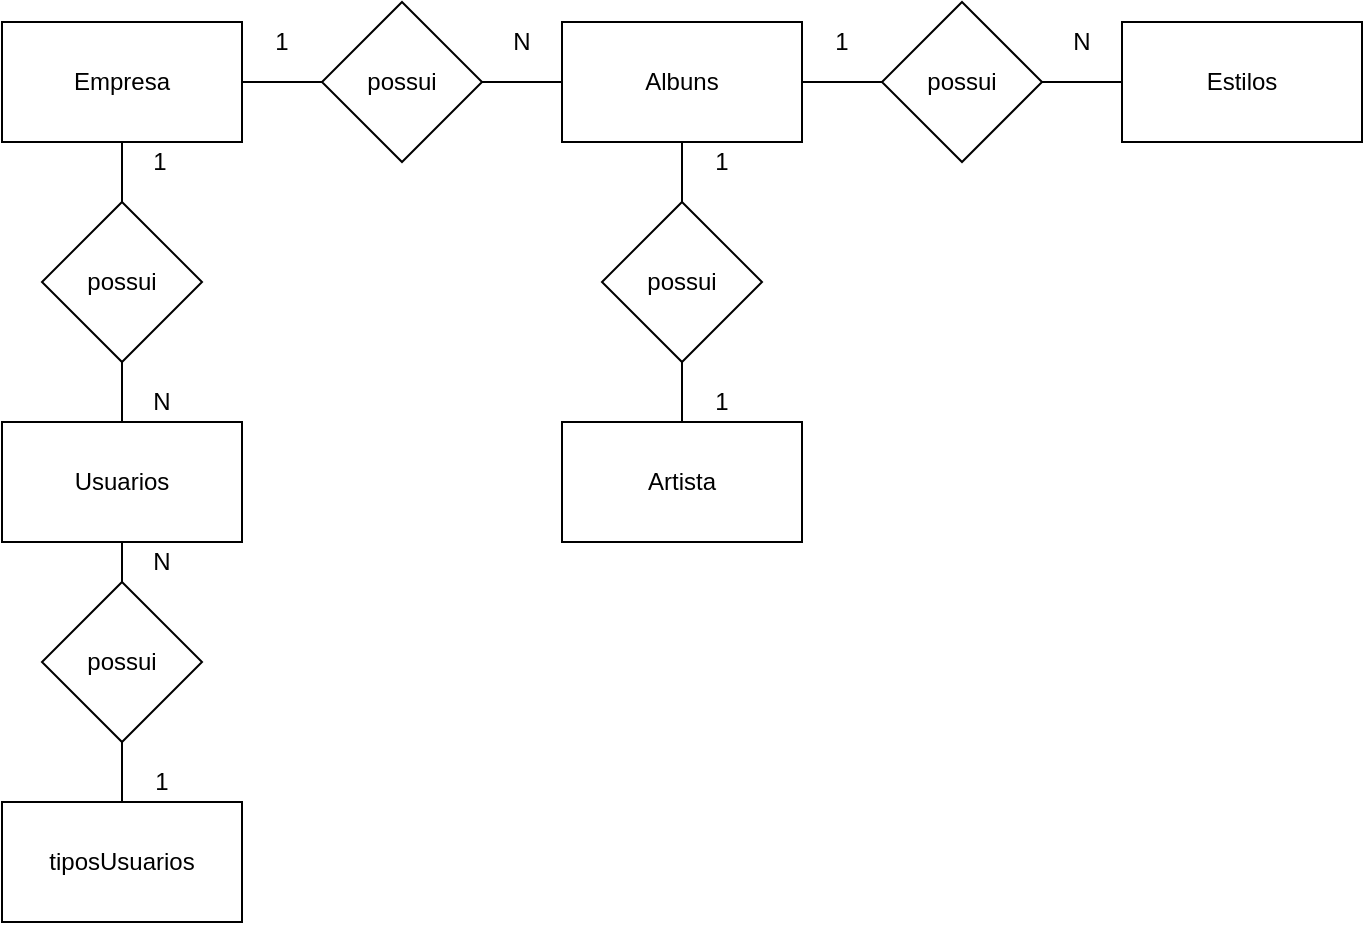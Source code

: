 <mxfile version="14.4.3" type="device" pages="2"><diagram id="8hJjj6ZtO5NucDi0xuge" name="Conceitual"><mxGraphModel dx="1210" dy="564" grid="1" gridSize="10" guides="1" tooltips="1" connect="1" arrows="1" fold="1" page="1" pageScale="1" pageWidth="1169" pageHeight="1654" math="0" shadow="0"><root><mxCell id="0"/><mxCell id="1" parent="0"/><mxCell id="-vEK_0iZoRcrXeJbfaEz-6" value="" style="edgeStyle=orthogonalEdgeStyle;rounded=0;orthogonalLoop=1;jettySize=auto;html=1;endArrow=none;endFill=0;" edge="1" parent="1" source="-vEK_0iZoRcrXeJbfaEz-1" target="-vEK_0iZoRcrXeJbfaEz-2"><mxGeometry relative="1" as="geometry"/></mxCell><mxCell id="-vEK_0iZoRcrXeJbfaEz-16" value="" style="edgeStyle=orthogonalEdgeStyle;rounded=0;orthogonalLoop=1;jettySize=auto;html=1;endArrow=none;endFill=0;" edge="1" parent="1" source="-vEK_0iZoRcrXeJbfaEz-1" target="-vEK_0iZoRcrXeJbfaEz-15"><mxGeometry relative="1" as="geometry"/></mxCell><mxCell id="-vEK_0iZoRcrXeJbfaEz-1" value="Empresa" style="rounded=0;whiteSpace=wrap;html=1;" vertex="1" parent="1"><mxGeometry x="120" y="90" width="120" height="60" as="geometry"/></mxCell><mxCell id="-vEK_0iZoRcrXeJbfaEz-7" value="" style="edgeStyle=orthogonalEdgeStyle;rounded=0;orthogonalLoop=1;jettySize=auto;html=1;endArrow=none;endFill=0;" edge="1" parent="1" source="-vEK_0iZoRcrXeJbfaEz-2" target="-vEK_0iZoRcrXeJbfaEz-3"><mxGeometry relative="1" as="geometry"/></mxCell><mxCell id="-vEK_0iZoRcrXeJbfaEz-2" value="possui" style="rhombus;whiteSpace=wrap;html=1;" vertex="1" parent="1"><mxGeometry x="280" y="80" width="80" height="80" as="geometry"/></mxCell><mxCell id="-vEK_0iZoRcrXeJbfaEz-8" value="" style="edgeStyle=orthogonalEdgeStyle;rounded=0;orthogonalLoop=1;jettySize=auto;html=1;endArrow=none;endFill=0;" edge="1" parent="1" source="-vEK_0iZoRcrXeJbfaEz-3" target="-vEK_0iZoRcrXeJbfaEz-4"><mxGeometry relative="1" as="geometry"/></mxCell><mxCell id="-vEK_0iZoRcrXeJbfaEz-12" value="" style="edgeStyle=orthogonalEdgeStyle;rounded=0;orthogonalLoop=1;jettySize=auto;html=1;endArrow=none;endFill=0;" edge="1" parent="1" source="-vEK_0iZoRcrXeJbfaEz-3" target="-vEK_0iZoRcrXeJbfaEz-10"><mxGeometry relative="1" as="geometry"/></mxCell><mxCell id="-vEK_0iZoRcrXeJbfaEz-3" value="Albuns" style="rounded=0;whiteSpace=wrap;html=1;" vertex="1" parent="1"><mxGeometry x="400" y="90" width="120" height="60" as="geometry"/></mxCell><mxCell id="-vEK_0iZoRcrXeJbfaEz-9" value="" style="edgeStyle=orthogonalEdgeStyle;rounded=0;orthogonalLoop=1;jettySize=auto;html=1;endArrow=none;endFill=0;" edge="1" parent="1" source="-vEK_0iZoRcrXeJbfaEz-4" target="-vEK_0iZoRcrXeJbfaEz-5"><mxGeometry relative="1" as="geometry"/></mxCell><mxCell id="-vEK_0iZoRcrXeJbfaEz-4" value="possui" style="rhombus;whiteSpace=wrap;html=1;" vertex="1" parent="1"><mxGeometry x="560" y="80" width="80" height="80" as="geometry"/></mxCell><mxCell id="-vEK_0iZoRcrXeJbfaEz-5" value="Estilos" style="rounded=0;whiteSpace=wrap;html=1;" vertex="1" parent="1"><mxGeometry x="680" y="90" width="120" height="60" as="geometry"/></mxCell><mxCell id="-vEK_0iZoRcrXeJbfaEz-13" value="" style="edgeStyle=orthogonalEdgeStyle;rounded=0;orthogonalLoop=1;jettySize=auto;html=1;endArrow=none;endFill=0;" edge="1" parent="1" source="-vEK_0iZoRcrXeJbfaEz-10" target="-vEK_0iZoRcrXeJbfaEz-11"><mxGeometry relative="1" as="geometry"/></mxCell><mxCell id="-vEK_0iZoRcrXeJbfaEz-10" value="possui" style="rhombus;whiteSpace=wrap;html=1;" vertex="1" parent="1"><mxGeometry x="420" y="180" width="80" height="80" as="geometry"/></mxCell><mxCell id="-vEK_0iZoRcrXeJbfaEz-11" value="Artista" style="rounded=0;whiteSpace=wrap;html=1;" vertex="1" parent="1"><mxGeometry x="400" y="290" width="120" height="60" as="geometry"/></mxCell><mxCell id="-vEK_0iZoRcrXeJbfaEz-20" value="" style="edgeStyle=orthogonalEdgeStyle;rounded=0;orthogonalLoop=1;jettySize=auto;html=1;endArrow=none;endFill=0;" edge="1" parent="1" source="-vEK_0iZoRcrXeJbfaEz-14" target="-vEK_0iZoRcrXeJbfaEz-19"><mxGeometry relative="1" as="geometry"/></mxCell><mxCell id="-vEK_0iZoRcrXeJbfaEz-14" value="Usuarios" style="rounded=0;whiteSpace=wrap;html=1;" vertex="1" parent="1"><mxGeometry x="120" y="290" width="120" height="60" as="geometry"/></mxCell><mxCell id="-vEK_0iZoRcrXeJbfaEz-17" value="" style="edgeStyle=orthogonalEdgeStyle;rounded=0;orthogonalLoop=1;jettySize=auto;html=1;endArrow=none;endFill=0;" edge="1" parent="1" source="-vEK_0iZoRcrXeJbfaEz-15" target="-vEK_0iZoRcrXeJbfaEz-14"><mxGeometry relative="1" as="geometry"/></mxCell><mxCell id="-vEK_0iZoRcrXeJbfaEz-15" value="possui" style="rhombus;whiteSpace=wrap;html=1;" vertex="1" parent="1"><mxGeometry x="140" y="180" width="80" height="80" as="geometry"/></mxCell><mxCell id="-vEK_0iZoRcrXeJbfaEz-18" value="tiposUsuarios" style="rounded=0;whiteSpace=wrap;html=1;" vertex="1" parent="1"><mxGeometry x="120" y="480" width="120" height="60" as="geometry"/></mxCell><mxCell id="-vEK_0iZoRcrXeJbfaEz-21" value="" style="edgeStyle=orthogonalEdgeStyle;rounded=0;orthogonalLoop=1;jettySize=auto;html=1;endArrow=none;endFill=0;" edge="1" parent="1" source="-vEK_0iZoRcrXeJbfaEz-19" target="-vEK_0iZoRcrXeJbfaEz-18"><mxGeometry relative="1" as="geometry"/></mxCell><mxCell id="-vEK_0iZoRcrXeJbfaEz-19" value="possui" style="rhombus;whiteSpace=wrap;html=1;" vertex="1" parent="1"><mxGeometry x="140" y="370" width="80" height="80" as="geometry"/></mxCell><mxCell id="-vEK_0iZoRcrXeJbfaEz-22" value="1" style="text;html=1;strokeColor=none;fillColor=none;align=center;verticalAlign=middle;whiteSpace=wrap;rounded=0;" vertex="1" parent="1"><mxGeometry x="180" y="460" width="40" height="20" as="geometry"/></mxCell><mxCell id="-vEK_0iZoRcrXeJbfaEz-23" value="N" style="text;html=1;strokeColor=none;fillColor=none;align=center;verticalAlign=middle;whiteSpace=wrap;rounded=0;" vertex="1" parent="1"><mxGeometry x="180" y="350" width="40" height="20" as="geometry"/></mxCell><mxCell id="-vEK_0iZoRcrXeJbfaEz-24" value="1" style="text;html=1;strokeColor=none;fillColor=none;align=center;verticalAlign=middle;whiteSpace=wrap;rounded=0;" vertex="1" parent="1"><mxGeometry x="240" y="90" width="40" height="20" as="geometry"/></mxCell><mxCell id="-vEK_0iZoRcrXeJbfaEz-25" value="N" style="text;html=1;strokeColor=none;fillColor=none;align=center;verticalAlign=middle;whiteSpace=wrap;rounded=0;" vertex="1" parent="1"><mxGeometry x="360" y="90" width="40" height="20" as="geometry"/></mxCell><mxCell id="-vEK_0iZoRcrXeJbfaEz-26" value="1" style="text;html=1;strokeColor=none;fillColor=none;align=center;verticalAlign=middle;whiteSpace=wrap;rounded=0;" vertex="1" parent="1"><mxGeometry x="520" y="90" width="40" height="20" as="geometry"/></mxCell><mxCell id="-vEK_0iZoRcrXeJbfaEz-27" value="N" style="text;html=1;strokeColor=none;fillColor=none;align=center;verticalAlign=middle;whiteSpace=wrap;rounded=0;" vertex="1" parent="1"><mxGeometry x="640" y="90" width="40" height="20" as="geometry"/></mxCell><mxCell id="-vEK_0iZoRcrXeJbfaEz-28" value="1" style="text;html=1;strokeColor=none;fillColor=none;align=center;verticalAlign=middle;whiteSpace=wrap;rounded=0;" vertex="1" parent="1"><mxGeometry x="460" y="150" width="40" height="20" as="geometry"/></mxCell><mxCell id="-vEK_0iZoRcrXeJbfaEz-29" value="1" style="text;html=1;strokeColor=none;fillColor=none;align=center;verticalAlign=middle;whiteSpace=wrap;rounded=0;" vertex="1" parent="1"><mxGeometry x="460" y="270" width="40" height="20" as="geometry"/></mxCell><mxCell id="-vEK_0iZoRcrXeJbfaEz-30" value="1" style="text;html=1;strokeColor=none;fillColor=none;align=center;verticalAlign=middle;whiteSpace=wrap;rounded=0;" vertex="1" parent="1"><mxGeometry x="179" y="150" width="40" height="20" as="geometry"/></mxCell><mxCell id="-vEK_0iZoRcrXeJbfaEz-31" value="N" style="text;html=1;strokeColor=none;fillColor=none;align=center;verticalAlign=middle;whiteSpace=wrap;rounded=0;" vertex="1" parent="1"><mxGeometry x="180" y="270" width="40" height="20" as="geometry"/></mxCell></root></mxGraphModel></diagram><diagram id="4Q4x3LQm4UfWHRjVmChp" name="Lógico"><mxGraphModel dx="1210" dy="2218" grid="1" gridSize="10" guides="1" tooltips="1" connect="1" arrows="1" fold="1" page="1" pageScale="1" pageWidth="1169" pageHeight="1654" math="0" shadow="0"><root><mxCell id="qUQJDPW8M6EhLDwmY9Qt-0"/><mxCell id="qUQJDPW8M6EhLDwmY9Qt-1" parent="qUQJDPW8M6EhLDwmY9Qt-0"/><mxCell id="4Dp92zsHESN7cCGKbLNe-0" value="empresa" style="shape=table;startSize=30;container=1;collapsible=1;childLayout=tableLayout;fixedRows=1;rowLines=0;fontStyle=1;align=center;resizeLast=1;" vertex="1" parent="qUQJDPW8M6EhLDwmY9Qt-1"><mxGeometry x="80" y="10" width="180" height="100" as="geometry"/></mxCell><mxCell id="4Dp92zsHESN7cCGKbLNe-1" value="" style="shape=partialRectangle;collapsible=0;dropTarget=0;pointerEvents=0;fillColor=none;top=0;left=0;bottom=1;right=0;points=[[0,0.5],[1,0.5]];portConstraint=eastwest;" vertex="1" parent="4Dp92zsHESN7cCGKbLNe-0"><mxGeometry y="30" width="180" height="30" as="geometry"/></mxCell><mxCell id="4Dp92zsHESN7cCGKbLNe-2" value="PK" style="shape=partialRectangle;connectable=0;fillColor=none;top=0;left=0;bottom=0;right=0;fontStyle=1;overflow=hidden;" vertex="1" parent="4Dp92zsHESN7cCGKbLNe-1"><mxGeometry width="30" height="30" as="geometry"/></mxCell><mxCell id="4Dp92zsHESN7cCGKbLNe-3" value="idEmpresa" style="shape=partialRectangle;connectable=0;fillColor=none;top=0;left=0;bottom=0;right=0;align=left;spacingLeft=6;fontStyle=5;overflow=hidden;" vertex="1" parent="4Dp92zsHESN7cCGKbLNe-1"><mxGeometry x="30" width="150" height="30" as="geometry"/></mxCell><mxCell id="4Dp92zsHESN7cCGKbLNe-4" value="" style="shape=partialRectangle;collapsible=0;dropTarget=0;pointerEvents=0;fillColor=none;top=0;left=0;bottom=0;right=0;points=[[0,0.5],[1,0.5]];portConstraint=eastwest;" vertex="1" parent="4Dp92zsHESN7cCGKbLNe-0"><mxGeometry y="60" width="180" height="30" as="geometry"/></mxCell><mxCell id="4Dp92zsHESN7cCGKbLNe-5" value="" style="shape=partialRectangle;connectable=0;fillColor=none;top=0;left=0;bottom=0;right=0;editable=1;overflow=hidden;" vertex="1" parent="4Dp92zsHESN7cCGKbLNe-4"><mxGeometry width="30" height="30" as="geometry"/></mxCell><mxCell id="4Dp92zsHESN7cCGKbLNe-6" value="Nome" style="shape=partialRectangle;connectable=0;fillColor=none;top=0;left=0;bottom=0;right=0;align=left;spacingLeft=6;overflow=hidden;" vertex="1" parent="4Dp92zsHESN7cCGKbLNe-4"><mxGeometry x="30" width="150" height="30" as="geometry"/></mxCell><mxCell id="4Dp92zsHESN7cCGKbLNe-13" value="usuarios" style="shape=table;startSize=30;container=1;collapsible=1;childLayout=tableLayout;fixedRows=1;rowLines=0;fontStyle=1;align=center;resizeLast=1;" vertex="1" parent="qUQJDPW8M6EhLDwmY9Qt-1"><mxGeometry x="320" y="170" width="180" height="220" as="geometry"/></mxCell><mxCell id="4Dp92zsHESN7cCGKbLNe-14" value="" style="shape=partialRectangle;collapsible=0;dropTarget=0;pointerEvents=0;fillColor=none;top=0;left=0;bottom=0;right=0;points=[[0,0.5],[1,0.5]];portConstraint=eastwest;" vertex="1" parent="4Dp92zsHESN7cCGKbLNe-13"><mxGeometry y="30" width="180" height="30" as="geometry"/></mxCell><mxCell id="4Dp92zsHESN7cCGKbLNe-15" value="PK" style="shape=partialRectangle;connectable=0;fillColor=none;top=0;left=0;bottom=0;right=0;fontStyle=1;overflow=hidden;" vertex="1" parent="4Dp92zsHESN7cCGKbLNe-14"><mxGeometry width="60" height="30" as="geometry"/></mxCell><mxCell id="4Dp92zsHESN7cCGKbLNe-16" value="idUsuarios" style="shape=partialRectangle;connectable=0;fillColor=none;top=0;left=0;bottom=0;right=0;align=left;spacingLeft=6;fontStyle=5;overflow=hidden;" vertex="1" parent="4Dp92zsHESN7cCGKbLNe-14"><mxGeometry x="60" width="120" height="30" as="geometry"/></mxCell><mxCell id="SlCjZXPs1dcwqo569BFv-0" value="" style="shape=partialRectangle;collapsible=0;dropTarget=0;pointerEvents=0;fillColor=none;top=0;left=0;bottom=0;right=0;points=[[0,0.5],[1,0.5]];portConstraint=eastwest;" vertex="1" parent="4Dp92zsHESN7cCGKbLNe-13"><mxGeometry y="60" width="180" height="30" as="geometry"/></mxCell><mxCell id="SlCjZXPs1dcwqo569BFv-1" value="FK" style="shape=partialRectangle;connectable=0;fillColor=none;top=0;left=0;bottom=0;right=0;fontStyle=1;overflow=hidden;" vertex="1" parent="SlCjZXPs1dcwqo569BFv-0"><mxGeometry width="60" height="30" as="geometry"/></mxCell><mxCell id="SlCjZXPs1dcwqo569BFv-2" value="idEmpresa" style="shape=partialRectangle;connectable=0;fillColor=none;top=0;left=0;bottom=0;right=0;align=left;spacingLeft=6;fontStyle=5;overflow=hidden;" vertex="1" parent="SlCjZXPs1dcwqo569BFv-0"><mxGeometry x="60" width="120" height="30" as="geometry"/></mxCell><mxCell id="4Dp92zsHESN7cCGKbLNe-17" value="" style="shape=partialRectangle;collapsible=0;dropTarget=0;pointerEvents=0;fillColor=none;top=0;left=0;bottom=1;right=0;points=[[0,0.5],[1,0.5]];portConstraint=eastwest;" vertex="1" parent="4Dp92zsHESN7cCGKbLNe-13"><mxGeometry y="90" width="180" height="30" as="geometry"/></mxCell><mxCell id="4Dp92zsHESN7cCGKbLNe-18" value="FK" style="shape=partialRectangle;connectable=0;fillColor=none;top=0;left=0;bottom=0;right=0;fontStyle=1;overflow=hidden;" vertex="1" parent="4Dp92zsHESN7cCGKbLNe-17"><mxGeometry width="60" height="30" as="geometry"/></mxCell><mxCell id="4Dp92zsHESN7cCGKbLNe-19" value="idTipoUsuario" style="shape=partialRectangle;connectable=0;fillColor=none;top=0;left=0;bottom=0;right=0;align=left;spacingLeft=6;fontStyle=5;overflow=hidden;" vertex="1" parent="4Dp92zsHESN7cCGKbLNe-17"><mxGeometry x="60" width="120" height="30" as="geometry"/></mxCell><mxCell id="4Dp92zsHESN7cCGKbLNe-20" value="" style="shape=partialRectangle;collapsible=0;dropTarget=0;pointerEvents=0;fillColor=none;top=0;left=0;bottom=0;right=0;points=[[0,0.5],[1,0.5]];portConstraint=eastwest;" vertex="1" parent="4Dp92zsHESN7cCGKbLNe-13"><mxGeometry y="120" width="180" height="30" as="geometry"/></mxCell><mxCell id="4Dp92zsHESN7cCGKbLNe-21" value="" style="shape=partialRectangle;connectable=0;fillColor=none;top=0;left=0;bottom=0;right=0;editable=1;overflow=hidden;" vertex="1" parent="4Dp92zsHESN7cCGKbLNe-20"><mxGeometry width="60" height="30" as="geometry"/></mxCell><mxCell id="4Dp92zsHESN7cCGKbLNe-22" value="nome" style="shape=partialRectangle;connectable=0;fillColor=none;top=0;left=0;bottom=0;right=0;align=left;spacingLeft=6;overflow=hidden;" vertex="1" parent="4Dp92zsHESN7cCGKbLNe-20"><mxGeometry x="60" width="120" height="30" as="geometry"/></mxCell><mxCell id="4Dp92zsHESN7cCGKbLNe-23" value="" style="shape=partialRectangle;collapsible=0;dropTarget=0;pointerEvents=0;fillColor=none;top=0;left=0;bottom=0;right=0;points=[[0,0.5],[1,0.5]];portConstraint=eastwest;" vertex="1" parent="4Dp92zsHESN7cCGKbLNe-13"><mxGeometry y="150" width="180" height="30" as="geometry"/></mxCell><mxCell id="4Dp92zsHESN7cCGKbLNe-24" value="" style="shape=partialRectangle;connectable=0;fillColor=none;top=0;left=0;bottom=0;right=0;editable=1;overflow=hidden;" vertex="1" parent="4Dp92zsHESN7cCGKbLNe-23"><mxGeometry width="60" height="30" as="geometry"/></mxCell><mxCell id="4Dp92zsHESN7cCGKbLNe-25" value="email" style="shape=partialRectangle;connectable=0;fillColor=none;top=0;left=0;bottom=0;right=0;align=left;spacingLeft=6;overflow=hidden;" vertex="1" parent="4Dp92zsHESN7cCGKbLNe-23"><mxGeometry x="60" width="120" height="30" as="geometry"/></mxCell><mxCell id="DfhZ92NeaDq-s-6KbFCs-0" value="" style="shape=partialRectangle;collapsible=0;dropTarget=0;pointerEvents=0;fillColor=none;top=0;left=0;bottom=0;right=0;points=[[0,0.5],[1,0.5]];portConstraint=eastwest;" vertex="1" parent="4Dp92zsHESN7cCGKbLNe-13"><mxGeometry y="180" width="180" height="30" as="geometry"/></mxCell><mxCell id="DfhZ92NeaDq-s-6KbFCs-1" value="" style="shape=partialRectangle;connectable=0;fillColor=none;top=0;left=0;bottom=0;right=0;editable=1;overflow=hidden;" vertex="1" parent="DfhZ92NeaDq-s-6KbFCs-0"><mxGeometry width="60" height="30" as="geometry"/></mxCell><mxCell id="DfhZ92NeaDq-s-6KbFCs-2" value="senha" style="shape=partialRectangle;connectable=0;fillColor=none;top=0;left=0;bottom=0;right=0;align=left;spacingLeft=6;overflow=hidden;" vertex="1" parent="DfhZ92NeaDq-s-6KbFCs-0"><mxGeometry x="60" width="120" height="30" as="geometry"/></mxCell><mxCell id="VBINjLtC0qLdAViqT85A-0" value="tiposUsuarios" style="shape=table;startSize=30;container=1;collapsible=1;childLayout=tableLayout;fixedRows=1;rowLines=0;fontStyle=1;align=center;resizeLast=1;" vertex="1" parent="qUQJDPW8M6EhLDwmY9Qt-1"><mxGeometry x="80" y="230" width="180" height="100" as="geometry"/></mxCell><mxCell id="VBINjLtC0qLdAViqT85A-1" value="" style="shape=partialRectangle;collapsible=0;dropTarget=0;pointerEvents=0;fillColor=none;top=0;left=0;bottom=1;right=0;points=[[0,0.5],[1,0.5]];portConstraint=eastwest;" vertex="1" parent="VBINjLtC0qLdAViqT85A-0"><mxGeometry y="30" width="180" height="30" as="geometry"/></mxCell><mxCell id="VBINjLtC0qLdAViqT85A-2" value="PK" style="shape=partialRectangle;connectable=0;fillColor=none;top=0;left=0;bottom=0;right=0;fontStyle=1;overflow=hidden;" vertex="1" parent="VBINjLtC0qLdAViqT85A-1"><mxGeometry width="30" height="30" as="geometry"/></mxCell><mxCell id="VBINjLtC0qLdAViqT85A-3" value="idTipoUsuario" style="shape=partialRectangle;connectable=0;fillColor=none;top=0;left=0;bottom=0;right=0;align=left;spacingLeft=6;fontStyle=5;overflow=hidden;" vertex="1" parent="VBINjLtC0qLdAViqT85A-1"><mxGeometry x="30" width="150" height="30" as="geometry"/></mxCell><mxCell id="VBINjLtC0qLdAViqT85A-4" value="" style="shape=partialRectangle;collapsible=0;dropTarget=0;pointerEvents=0;fillColor=none;top=0;left=0;bottom=0;right=0;points=[[0,0.5],[1,0.5]];portConstraint=eastwest;" vertex="1" parent="VBINjLtC0qLdAViqT85A-0"><mxGeometry y="60" width="180" height="30" as="geometry"/></mxCell><mxCell id="VBINjLtC0qLdAViqT85A-5" value="" style="shape=partialRectangle;connectable=0;fillColor=none;top=0;left=0;bottom=0;right=0;editable=1;overflow=hidden;" vertex="1" parent="VBINjLtC0qLdAViqT85A-4"><mxGeometry width="30" height="30" as="geometry"/></mxCell><mxCell id="VBINjLtC0qLdAViqT85A-6" value="tipoUsuario" style="shape=partialRectangle;connectable=0;fillColor=none;top=0;left=0;bottom=0;right=0;align=left;spacingLeft=6;overflow=hidden;" vertex="1" parent="VBINjLtC0qLdAViqT85A-4"><mxGeometry x="30" width="150" height="30" as="geometry"/></mxCell><mxCell id="SlCjZXPs1dcwqo569BFv-3" value="" style="edgeStyle=entityRelationEdgeStyle;fontSize=12;html=1;endArrow=ERoneToMany;exitX=1;exitY=0.5;exitDx=0;exitDy=0;entryX=0;entryY=0.5;entryDx=0;entryDy=0;" edge="1" parent="qUQJDPW8M6EhLDwmY9Qt-1" source="4Dp92zsHESN7cCGKbLNe-1" target="SlCjZXPs1dcwqo569BFv-0"><mxGeometry width="100" height="100" relative="1" as="geometry"><mxPoint x="300" y="80" as="sourcePoint"/><mxPoint x="320" y="130" as="targetPoint"/></mxGeometry></mxCell><mxCell id="956JJKDAL5gu_3sF7N75-0" value="" style="edgeStyle=entityRelationEdgeStyle;fontSize=12;html=1;endArrow=ERoneToMany;exitX=1;exitY=0.5;exitDx=0;exitDy=0;entryX=0;entryY=0.5;entryDx=0;entryDy=0;" edge="1" parent="qUQJDPW8M6EhLDwmY9Qt-1" source="VBINjLtC0qLdAViqT85A-1" target="4Dp92zsHESN7cCGKbLNe-17"><mxGeometry width="100" height="100" relative="1" as="geometry"><mxPoint x="280" y="380" as="sourcePoint"/><mxPoint x="380" y="280" as="targetPoint"/></mxGeometry></mxCell><mxCell id="IQVQlgl_sGSBtz489XH3-0" value="albuns" style="shape=table;startSize=30;container=1;collapsible=1;childLayout=tableLayout;fixedRows=1;rowLines=0;fontStyle=1;align=center;resizeLast=1;" vertex="1" parent="qUQJDPW8M6EhLDwmY9Qt-1"><mxGeometry x="320" y="-155" width="180" height="280" as="geometry"/></mxCell><mxCell id="IQVQlgl_sGSBtz489XH3-1" value="" style="shape=partialRectangle;collapsible=0;dropTarget=0;pointerEvents=0;fillColor=none;top=0;left=0;bottom=0;right=0;points=[[0,0.5],[1,0.5]];portConstraint=eastwest;" vertex="1" parent="IQVQlgl_sGSBtz489XH3-0"><mxGeometry y="30" width="180" height="30" as="geometry"/></mxCell><mxCell id="IQVQlgl_sGSBtz489XH3-2" value="PK" style="shape=partialRectangle;connectable=0;fillColor=none;top=0;left=0;bottom=0;right=0;fontStyle=1;overflow=hidden;" vertex="1" parent="IQVQlgl_sGSBtz489XH3-1"><mxGeometry width="60" height="30" as="geometry"/></mxCell><mxCell id="IQVQlgl_sGSBtz489XH3-3" value="idAlbuns" style="shape=partialRectangle;connectable=0;fillColor=none;top=0;left=0;bottom=0;right=0;align=left;spacingLeft=6;fontStyle=5;overflow=hidden;" vertex="1" parent="IQVQlgl_sGSBtz489XH3-1"><mxGeometry x="60" width="120" height="30" as="geometry"/></mxCell><mxCell id="A45Iv71FlGISa2GyG9Fz-0" value="" style="shape=partialRectangle;collapsible=0;dropTarget=0;pointerEvents=0;fillColor=none;top=0;left=0;bottom=0;right=0;points=[[0,0.5],[1,0.5]];portConstraint=eastwest;" vertex="1" parent="IQVQlgl_sGSBtz489XH3-0"><mxGeometry y="60" width="180" height="30" as="geometry"/></mxCell><mxCell id="A45Iv71FlGISa2GyG9Fz-1" value="FK" style="shape=partialRectangle;connectable=0;fillColor=none;top=0;left=0;bottom=0;right=0;fontStyle=1;overflow=hidden;" vertex="1" parent="A45Iv71FlGISa2GyG9Fz-0"><mxGeometry width="60" height="30" as="geometry"/></mxCell><mxCell id="A45Iv71FlGISa2GyG9Fz-2" value="idEmpresa" style="shape=partialRectangle;connectable=0;fillColor=none;top=0;left=0;bottom=0;right=0;align=left;spacingLeft=6;fontStyle=5;overflow=hidden;" vertex="1" parent="A45Iv71FlGISa2GyG9Fz-0"><mxGeometry x="60" width="120" height="30" as="geometry"/></mxCell><mxCell id="IQVQlgl_sGSBtz489XH3-4" value="" style="shape=partialRectangle;collapsible=0;dropTarget=0;pointerEvents=0;fillColor=none;top=0;left=0;bottom=0;right=0;points=[[0,0.5],[1,0.5]];portConstraint=eastwest;" vertex="1" parent="IQVQlgl_sGSBtz489XH3-0"><mxGeometry y="90" width="180" height="30" as="geometry"/></mxCell><mxCell id="IQVQlgl_sGSBtz489XH3-5" value="FK" style="shape=partialRectangle;connectable=0;fillColor=none;top=0;left=0;bottom=0;right=0;fontStyle=1;overflow=hidden;" vertex="1" parent="IQVQlgl_sGSBtz489XH3-4"><mxGeometry width="60" height="30" as="geometry"/></mxCell><mxCell id="IQVQlgl_sGSBtz489XH3-6" value="idArtista" style="shape=partialRectangle;connectable=0;fillColor=none;top=0;left=0;bottom=0;right=0;align=left;spacingLeft=6;fontStyle=5;overflow=hidden;" vertex="1" parent="IQVQlgl_sGSBtz489XH3-4"><mxGeometry x="60" width="120" height="30" as="geometry"/></mxCell><mxCell id="IQVQlgl_sGSBtz489XH3-7" value="" style="shape=partialRectangle;collapsible=0;dropTarget=0;pointerEvents=0;fillColor=none;top=0;left=0;bottom=1;right=0;points=[[0,0.5],[1,0.5]];portConstraint=eastwest;" vertex="1" parent="IQVQlgl_sGSBtz489XH3-0"><mxGeometry y="120" width="180" height="30" as="geometry"/></mxCell><mxCell id="IQVQlgl_sGSBtz489XH3-8" value="FK" style="shape=partialRectangle;connectable=0;fillColor=none;top=0;left=0;bottom=0;right=0;fontStyle=1;overflow=hidden;" vertex="1" parent="IQVQlgl_sGSBtz489XH3-7"><mxGeometry width="60" height="30" as="geometry"/></mxCell><mxCell id="IQVQlgl_sGSBtz489XH3-9" value="idEstilos" style="shape=partialRectangle;connectable=0;fillColor=none;top=0;left=0;bottom=0;right=0;align=left;spacingLeft=6;fontStyle=5;overflow=hidden;" vertex="1" parent="IQVQlgl_sGSBtz489XH3-7"><mxGeometry x="60" width="120" height="30" as="geometry"/></mxCell><mxCell id="IQVQlgl_sGSBtz489XH3-10" value="" style="shape=partialRectangle;collapsible=0;dropTarget=0;pointerEvents=0;fillColor=none;top=0;left=0;bottom=0;right=0;points=[[0,0.5],[1,0.5]];portConstraint=eastwest;" vertex="1" parent="IQVQlgl_sGSBtz489XH3-0"><mxGeometry y="150" width="180" height="30" as="geometry"/></mxCell><mxCell id="IQVQlgl_sGSBtz489XH3-11" value="" style="shape=partialRectangle;connectable=0;fillColor=none;top=0;left=0;bottom=0;right=0;editable=1;overflow=hidden;" vertex="1" parent="IQVQlgl_sGSBtz489XH3-10"><mxGeometry width="60" height="30" as="geometry"/></mxCell><mxCell id="IQVQlgl_sGSBtz489XH3-12" value="titulo" style="shape=partialRectangle;connectable=0;fillColor=none;top=0;left=0;bottom=0;right=0;align=left;spacingLeft=6;overflow=hidden;" vertex="1" parent="IQVQlgl_sGSBtz489XH3-10"><mxGeometry x="60" width="120" height="30" as="geometry"/></mxCell><mxCell id="IQVQlgl_sGSBtz489XH3-13" value="" style="shape=partialRectangle;collapsible=0;dropTarget=0;pointerEvents=0;fillColor=none;top=0;left=0;bottom=0;right=0;points=[[0,0.5],[1,0.5]];portConstraint=eastwest;" vertex="1" parent="IQVQlgl_sGSBtz489XH3-0"><mxGeometry y="180" width="180" height="30" as="geometry"/></mxCell><mxCell id="IQVQlgl_sGSBtz489XH3-14" value="" style="shape=partialRectangle;connectable=0;fillColor=none;top=0;left=0;bottom=0;right=0;editable=1;overflow=hidden;" vertex="1" parent="IQVQlgl_sGSBtz489XH3-13"><mxGeometry width="60" height="30" as="geometry"/></mxCell><mxCell id="IQVQlgl_sGSBtz489XH3-15" value="datalancamento" style="shape=partialRectangle;connectable=0;fillColor=none;top=0;left=0;bottom=0;right=0;align=left;spacingLeft=6;overflow=hidden;" vertex="1" parent="IQVQlgl_sGSBtz489XH3-13"><mxGeometry x="60" width="120" height="30" as="geometry"/></mxCell><mxCell id="IQVQlgl_sGSBtz489XH3-16" value="" style="shape=partialRectangle;collapsible=0;dropTarget=0;pointerEvents=0;fillColor=none;top=0;left=0;bottom=0;right=0;points=[[0,0.5],[1,0.5]];portConstraint=eastwest;" vertex="1" parent="IQVQlgl_sGSBtz489XH3-0"><mxGeometry y="210" width="180" height="30" as="geometry"/></mxCell><mxCell id="IQVQlgl_sGSBtz489XH3-17" value="" style="shape=partialRectangle;connectable=0;fillColor=none;top=0;left=0;bottom=0;right=0;editable=1;overflow=hidden;" vertex="1" parent="IQVQlgl_sGSBtz489XH3-16"><mxGeometry width="60" height="30" as="geometry"/></mxCell><mxCell id="IQVQlgl_sGSBtz489XH3-18" value="tempo" style="shape=partialRectangle;connectable=0;fillColor=none;top=0;left=0;bottom=0;right=0;align=left;spacingLeft=6;overflow=hidden;" vertex="1" parent="IQVQlgl_sGSBtz489XH3-16"><mxGeometry x="60" width="120" height="30" as="geometry"/></mxCell><mxCell id="HI-GfEOF93sA9k5JclGZ-0" value="" style="shape=partialRectangle;collapsible=0;dropTarget=0;pointerEvents=0;fillColor=none;top=0;left=0;bottom=0;right=0;points=[[0,0.5],[1,0.5]];portConstraint=eastwest;" vertex="1" parent="IQVQlgl_sGSBtz489XH3-0"><mxGeometry y="240" width="180" height="30" as="geometry"/></mxCell><mxCell id="HI-GfEOF93sA9k5JclGZ-1" value="" style="shape=partialRectangle;connectable=0;fillColor=none;top=0;left=0;bottom=0;right=0;editable=1;overflow=hidden;" vertex="1" parent="HI-GfEOF93sA9k5JclGZ-0"><mxGeometry width="60" height="30" as="geometry"/></mxCell><mxCell id="HI-GfEOF93sA9k5JclGZ-2" value="visualizacao" style="shape=partialRectangle;connectable=0;fillColor=none;top=0;left=0;bottom=0;right=0;align=left;spacingLeft=6;overflow=hidden;" vertex="1" parent="HI-GfEOF93sA9k5JclGZ-0"><mxGeometry x="60" width="120" height="30" as="geometry"/></mxCell><mxCell id="LRApjsjc6QWP9lvrExN3-0" value="" style="edgeStyle=entityRelationEdgeStyle;fontSize=12;html=1;endArrow=ERoneToMany;exitX=1;exitY=0.5;exitDx=0;exitDy=0;entryX=0;entryY=0.5;entryDx=0;entryDy=0;" edge="1" parent="qUQJDPW8M6EhLDwmY9Qt-1" source="4Dp92zsHESN7cCGKbLNe-1" target="IQVQlgl_sGSBtz489XH3-4"><mxGeometry width="100" height="100" relative="1" as="geometry"><mxPoint x="190" y="-30" as="sourcePoint"/><mxPoint x="290" y="-130" as="targetPoint"/></mxGeometry></mxCell><mxCell id="A45Iv71FlGISa2GyG9Fz-3" value="artistas" style="shape=table;startSize=30;container=1;collapsible=1;childLayout=tableLayout;fixedRows=1;rowLines=0;fontStyle=1;align=center;resizeLast=1;" vertex="1" parent="qUQJDPW8M6EhLDwmY9Qt-1"><mxGeometry x="585" y="-120" width="180" height="100" as="geometry"/></mxCell><mxCell id="A45Iv71FlGISa2GyG9Fz-4" value="" style="shape=partialRectangle;collapsible=0;dropTarget=0;pointerEvents=0;fillColor=none;top=0;left=0;bottom=1;right=0;points=[[0,0.5],[1,0.5]];portConstraint=eastwest;" vertex="1" parent="A45Iv71FlGISa2GyG9Fz-3"><mxGeometry y="30" width="180" height="30" as="geometry"/></mxCell><mxCell id="A45Iv71FlGISa2GyG9Fz-5" value="PK" style="shape=partialRectangle;connectable=0;fillColor=none;top=0;left=0;bottom=0;right=0;fontStyle=1;overflow=hidden;" vertex="1" parent="A45Iv71FlGISa2GyG9Fz-4"><mxGeometry width="30" height="30" as="geometry"/></mxCell><mxCell id="A45Iv71FlGISa2GyG9Fz-6" value="idArtista" style="shape=partialRectangle;connectable=0;fillColor=none;top=0;left=0;bottom=0;right=0;align=left;spacingLeft=6;fontStyle=5;overflow=hidden;" vertex="1" parent="A45Iv71FlGISa2GyG9Fz-4"><mxGeometry x="30" width="150" height="30" as="geometry"/></mxCell><mxCell id="A45Iv71FlGISa2GyG9Fz-7" value="" style="shape=partialRectangle;collapsible=0;dropTarget=0;pointerEvents=0;fillColor=none;top=0;left=0;bottom=0;right=0;points=[[0,0.5],[1,0.5]];portConstraint=eastwest;" vertex="1" parent="A45Iv71FlGISa2GyG9Fz-3"><mxGeometry y="60" width="180" height="30" as="geometry"/></mxCell><mxCell id="A45Iv71FlGISa2GyG9Fz-8" value="" style="shape=partialRectangle;connectable=0;fillColor=none;top=0;left=0;bottom=0;right=0;editable=1;overflow=hidden;" vertex="1" parent="A45Iv71FlGISa2GyG9Fz-7"><mxGeometry width="30" height="30" as="geometry"/></mxCell><mxCell id="A45Iv71FlGISa2GyG9Fz-9" value="nomeArtista" style="shape=partialRectangle;connectable=0;fillColor=none;top=0;left=0;bottom=0;right=0;align=left;spacingLeft=6;overflow=hidden;" vertex="1" parent="A45Iv71FlGISa2GyG9Fz-7"><mxGeometry x="30" width="150" height="30" as="geometry"/></mxCell><mxCell id="A45Iv71FlGISa2GyG9Fz-10" value="estilos" style="shape=table;startSize=30;container=1;collapsible=1;childLayout=tableLayout;fixedRows=1;rowLines=0;fontStyle=1;align=center;resizeLast=1;" vertex="1" parent="qUQJDPW8M6EhLDwmY9Qt-1"><mxGeometry x="585" y="10" width="180" height="100" as="geometry"/></mxCell><mxCell id="A45Iv71FlGISa2GyG9Fz-11" value="" style="shape=partialRectangle;collapsible=0;dropTarget=0;pointerEvents=0;fillColor=none;top=0;left=0;bottom=1;right=0;points=[[0,0.5],[1,0.5]];portConstraint=eastwest;" vertex="1" parent="A45Iv71FlGISa2GyG9Fz-10"><mxGeometry y="30" width="180" height="30" as="geometry"/></mxCell><mxCell id="A45Iv71FlGISa2GyG9Fz-12" value="PK" style="shape=partialRectangle;connectable=0;fillColor=none;top=0;left=0;bottom=0;right=0;fontStyle=1;overflow=hidden;" vertex="1" parent="A45Iv71FlGISa2GyG9Fz-11"><mxGeometry width="30" height="30" as="geometry"/></mxCell><mxCell id="A45Iv71FlGISa2GyG9Fz-13" value="idEstilos" style="shape=partialRectangle;connectable=0;fillColor=none;top=0;left=0;bottom=0;right=0;align=left;spacingLeft=6;fontStyle=5;overflow=hidden;" vertex="1" parent="A45Iv71FlGISa2GyG9Fz-11"><mxGeometry x="30" width="150" height="30" as="geometry"/></mxCell><mxCell id="A45Iv71FlGISa2GyG9Fz-14" value="" style="shape=partialRectangle;collapsible=0;dropTarget=0;pointerEvents=0;fillColor=none;top=0;left=0;bottom=0;right=0;points=[[0,0.5],[1,0.5]];portConstraint=eastwest;" vertex="1" parent="A45Iv71FlGISa2GyG9Fz-10"><mxGeometry y="60" width="180" height="30" as="geometry"/></mxCell><mxCell id="A45Iv71FlGISa2GyG9Fz-15" value="" style="shape=partialRectangle;connectable=0;fillColor=none;top=0;left=0;bottom=0;right=0;editable=1;overflow=hidden;" vertex="1" parent="A45Iv71FlGISa2GyG9Fz-14"><mxGeometry width="30" height="30" as="geometry"/></mxCell><mxCell id="A45Iv71FlGISa2GyG9Fz-16" value="nomeEstilo" style="shape=partialRectangle;connectable=0;fillColor=none;top=0;left=0;bottom=0;right=0;align=left;spacingLeft=6;overflow=hidden;" vertex="1" parent="A45Iv71FlGISa2GyG9Fz-14"><mxGeometry x="30" width="150" height="30" as="geometry"/></mxCell><mxCell id="qy-V8eA5ko1kFZAtX-Q9-0" value="" style="edgeStyle=entityRelationEdgeStyle;fontSize=12;html=1;endArrow=none;endFill=0;exitX=1;exitY=0.5;exitDx=0;exitDy=0;entryX=0;entryY=0.5;entryDx=0;entryDy=0;" edge="1" parent="qUQJDPW8M6EhLDwmY9Qt-1" source="IQVQlgl_sGSBtz489XH3-4" target="A45Iv71FlGISa2GyG9Fz-4"><mxGeometry width="100" height="100" relative="1" as="geometry"><mxPoint x="560" y="220" as="sourcePoint"/><mxPoint x="710" y="200" as="targetPoint"/></mxGeometry></mxCell><mxCell id="56WzH-x19jJwPDSj9hQ9-0" value="" style="edgeStyle=entityRelationEdgeStyle;fontSize=12;html=1;endArrow=ERoneToMany;exitX=1;exitY=0.5;exitDx=0;exitDy=0;entryX=0;entryY=0.5;entryDx=0;entryDy=0;" edge="1" parent="qUQJDPW8M6EhLDwmY9Qt-1" source="IQVQlgl_sGSBtz489XH3-7" target="A45Iv71FlGISa2GyG9Fz-11"><mxGeometry width="100" height="100" relative="1" as="geometry"><mxPoint x="530" y="300" as="sourcePoint"/><mxPoint x="630" y="200" as="targetPoint"/></mxGeometry></mxCell></root></mxGraphModel></diagram></mxfile>